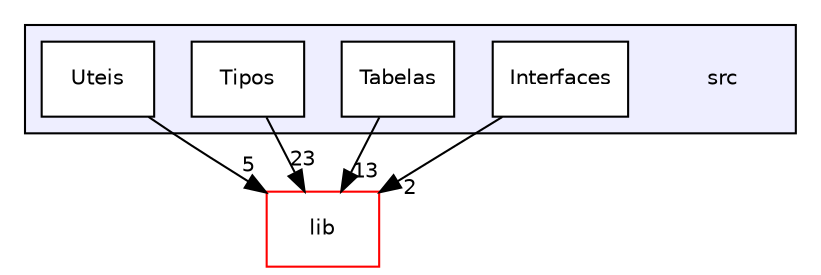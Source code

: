digraph "src" {
  compound=true
  node [ fontsize="10", fontname="Helvetica"];
  edge [ labelfontsize="10", labelfontname="Helvetica"];
  subgraph clusterdir_68267d1309a1af8e8297ef4c3efbcdba {
    graph [ bgcolor="#eeeeff", pencolor="black", label="" URL="dir_68267d1309a1af8e8297ef4c3efbcdba.html"];
    dir_68267d1309a1af8e8297ef4c3efbcdba [shape=plaintext label="src"];
    dir_ce6405ba0afce575b27b3b998c1d24f9 [shape=box label="Interfaces" color="black" fillcolor="white" style="filled" URL="dir_ce6405ba0afce575b27b3b998c1d24f9.html"];
    dir_c562a8dc9cb29c78d2784a2f02004ce2 [shape=box label="Tabelas" color="black" fillcolor="white" style="filled" URL="dir_c562a8dc9cb29c78d2784a2f02004ce2.html"];
    dir_f9da17d37c2025d6f6bf7d587dac3aef [shape=box label="Tipos" color="black" fillcolor="white" style="filled" URL="dir_f9da17d37c2025d6f6bf7d587dac3aef.html"];
    dir_8df5b1563d359b27a9ebde39528d124e [shape=box label="Uteis" color="black" fillcolor="white" style="filled" URL="dir_8df5b1563d359b27a9ebde39528d124e.html"];
  }
  dir_97aefd0d527b934f1d99a682da8fe6a9 [shape=box label="lib" fillcolor="white" style="filled" color="red" URL="dir_97aefd0d527b934f1d99a682da8fe6a9.html"];
  dir_c562a8dc9cb29c78d2784a2f02004ce2->dir_97aefd0d527b934f1d99a682da8fe6a9 [headlabel="13", labeldistance=1.5 headhref="dir_000007_000000.html"];
  dir_f9da17d37c2025d6f6bf7d587dac3aef->dir_97aefd0d527b934f1d99a682da8fe6a9 [headlabel="23", labeldistance=1.5 headhref="dir_000008_000000.html"];
  dir_ce6405ba0afce575b27b3b998c1d24f9->dir_97aefd0d527b934f1d99a682da8fe6a9 [headlabel="2", labeldistance=1.5 headhref="dir_000006_000000.html"];
  dir_8df5b1563d359b27a9ebde39528d124e->dir_97aefd0d527b934f1d99a682da8fe6a9 [headlabel="5", labeldistance=1.5 headhref="dir_000009_000000.html"];
}
